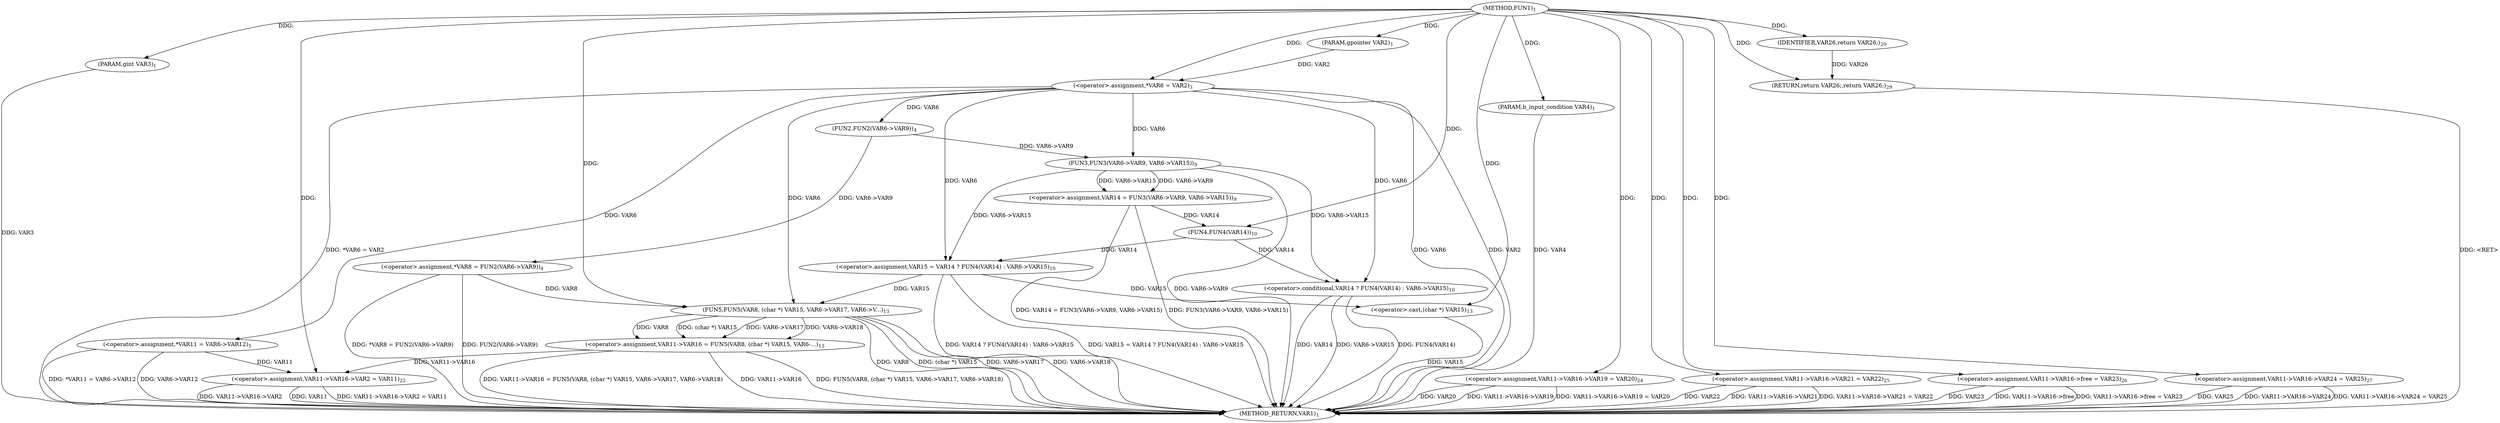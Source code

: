 digraph "FUN1" {  
"8" [label = <(METHOD,FUN1)<SUB>1</SUB>> ]
"102" [label = <(METHOD_RETURN,VAR1)<SUB>1</SUB>> ]
"9" [label = <(PARAM,gpointer VAR2)<SUB>1</SUB>> ]
"10" [label = <(PARAM,gint VAR3)<SUB>1</SUB>> ]
"11" [label = <(PARAM,b_input_condition VAR4)<SUB>1</SUB>> ]
"14" [label = <(&lt;operator&gt;.assignment,*VAR6 = VAR2)<SUB>3</SUB>> ]
"18" [label = <(&lt;operator&gt;.assignment,*VAR8 = FUN2(VAR6-&gt;VAR9))<SUB>4</SUB>> ]
"25" [label = <(&lt;operator&gt;.assignment,*VAR11 = VAR6-&gt;VAR12)<SUB>5</SUB>> ]
"32" [label = <(&lt;operator&gt;.assignment,VAR14 = FUN3(VAR6-&gt;VAR9, VAR6-&gt;VAR15))<SUB>9</SUB>> ]
"41" [label = <(&lt;operator&gt;.assignment,VAR15 = VAR14 ? FUN4(VAR14) : VAR6-&gt;VAR15)<SUB>10</SUB>> ]
"50" [label = <(&lt;operator&gt;.assignment,VAR11-&gt;VAR16 = FUN5(VAR8, (char *) VAR15, VAR6-...)<SUB>13</SUB>> ]
"65" [label = <(&lt;operator&gt;.assignment,VAR11-&gt;VAR16-&gt;VAR2 = VAR11)<SUB>22</SUB>> ]
"72" [label = <(&lt;operator&gt;.assignment,VAR11-&gt;VAR16-&gt;VAR19 = VAR20)<SUB>24</SUB>> ]
"79" [label = <(&lt;operator&gt;.assignment,VAR11-&gt;VAR16-&gt;VAR21 = VAR22)<SUB>25</SUB>> ]
"86" [label = <(&lt;operator&gt;.assignment,VAR11-&gt;VAR16-&gt;free = VAR23)<SUB>26</SUB>> ]
"93" [label = <(&lt;operator&gt;.assignment,VAR11-&gt;VAR16-&gt;VAR24 = VAR25)<SUB>27</SUB>> ]
"100" [label = <(RETURN,return VAR26;,return VAR26;)<SUB>29</SUB>> ]
"101" [label = <(IDENTIFIER,VAR26,return VAR26;)<SUB>29</SUB>> ]
"20" [label = <(FUN2,FUN2(VAR6-&gt;VAR9))<SUB>4</SUB>> ]
"34" [label = <(FUN3,FUN3(VAR6-&gt;VAR9, VAR6-&gt;VAR15))<SUB>9</SUB>> ]
"43" [label = <(&lt;operator&gt;.conditional,VAR14 ? FUN4(VAR14) : VAR6-&gt;VAR15)<SUB>10</SUB>> ]
"54" [label = <(FUN5,FUN5(VAR8, (char *) VAR15, VAR6-&gt;VAR17, VAR6-&gt;V...)<SUB>13</SUB>> ]
"45" [label = <(FUN4,FUN4(VAR14))<SUB>10</SUB>> ]
"56" [label = <(&lt;operator&gt;.cast,(char *) VAR15)<SUB>13</SUB>> ]
  "100" -> "102"  [ label = "DDG: &lt;RET&gt;"] 
  "10" -> "102"  [ label = "DDG: VAR3"] 
  "11" -> "102"  [ label = "DDG: VAR4"] 
  "14" -> "102"  [ label = "DDG: VAR6"] 
  "14" -> "102"  [ label = "DDG: VAR2"] 
  "14" -> "102"  [ label = "DDG: *VAR6 = VAR2"] 
  "18" -> "102"  [ label = "DDG: FUN2(VAR6-&gt;VAR9)"] 
  "18" -> "102"  [ label = "DDG: *VAR8 = FUN2(VAR6-&gt;VAR9)"] 
  "25" -> "102"  [ label = "DDG: VAR6-&gt;VAR12"] 
  "25" -> "102"  [ label = "DDG: *VAR11 = VAR6-&gt;VAR12"] 
  "34" -> "102"  [ label = "DDG: VAR6-&gt;VAR9"] 
  "32" -> "102"  [ label = "DDG: FUN3(VAR6-&gt;VAR9, VAR6-&gt;VAR15)"] 
  "32" -> "102"  [ label = "DDG: VAR14 = FUN3(VAR6-&gt;VAR9, VAR6-&gt;VAR15)"] 
  "43" -> "102"  [ label = "DDG: VAR14"] 
  "43" -> "102"  [ label = "DDG: VAR6-&gt;VAR15"] 
  "43" -> "102"  [ label = "DDG: FUN4(VAR14)"] 
  "41" -> "102"  [ label = "DDG: VAR14 ? FUN4(VAR14) : VAR6-&gt;VAR15"] 
  "41" -> "102"  [ label = "DDG: VAR15 = VAR14 ? FUN4(VAR14) : VAR6-&gt;VAR15"] 
  "50" -> "102"  [ label = "DDG: VAR11-&gt;VAR16"] 
  "54" -> "102"  [ label = "DDG: VAR8"] 
  "56" -> "102"  [ label = "DDG: VAR15"] 
  "54" -> "102"  [ label = "DDG: (char *) VAR15"] 
  "54" -> "102"  [ label = "DDG: VAR6-&gt;VAR17"] 
  "54" -> "102"  [ label = "DDG: VAR6-&gt;VAR18"] 
  "50" -> "102"  [ label = "DDG: FUN5(VAR8, (char *) VAR15, VAR6-&gt;VAR17, VAR6-&gt;VAR18)"] 
  "50" -> "102"  [ label = "DDG: VAR11-&gt;VAR16 = FUN5(VAR8, (char *) VAR15, VAR6-&gt;VAR17, VAR6-&gt;VAR18)"] 
  "65" -> "102"  [ label = "DDG: VAR11-&gt;VAR16-&gt;VAR2"] 
  "65" -> "102"  [ label = "DDG: VAR11"] 
  "65" -> "102"  [ label = "DDG: VAR11-&gt;VAR16-&gt;VAR2 = VAR11"] 
  "72" -> "102"  [ label = "DDG: VAR11-&gt;VAR16-&gt;VAR19"] 
  "72" -> "102"  [ label = "DDG: VAR11-&gt;VAR16-&gt;VAR19 = VAR20"] 
  "79" -> "102"  [ label = "DDG: VAR11-&gt;VAR16-&gt;VAR21"] 
  "79" -> "102"  [ label = "DDG: VAR11-&gt;VAR16-&gt;VAR21 = VAR22"] 
  "86" -> "102"  [ label = "DDG: VAR11-&gt;VAR16-&gt;free"] 
  "86" -> "102"  [ label = "DDG: VAR11-&gt;VAR16-&gt;free = VAR23"] 
  "93" -> "102"  [ label = "DDG: VAR11-&gt;VAR16-&gt;VAR24"] 
  "93" -> "102"  [ label = "DDG: VAR11-&gt;VAR16-&gt;VAR24 = VAR25"] 
  "86" -> "102"  [ label = "DDG: VAR23"] 
  "79" -> "102"  [ label = "DDG: VAR22"] 
  "93" -> "102"  [ label = "DDG: VAR25"] 
  "72" -> "102"  [ label = "DDG: VAR20"] 
  "8" -> "9"  [ label = "DDG: "] 
  "8" -> "10"  [ label = "DDG: "] 
  "8" -> "11"  [ label = "DDG: "] 
  "9" -> "14"  [ label = "DDG: VAR2"] 
  "8" -> "14"  [ label = "DDG: "] 
  "20" -> "18"  [ label = "DDG: VAR6-&gt;VAR9"] 
  "14" -> "25"  [ label = "DDG: VAR6"] 
  "34" -> "32"  [ label = "DDG: VAR6-&gt;VAR9"] 
  "34" -> "32"  [ label = "DDG: VAR6-&gt;VAR15"] 
  "45" -> "41"  [ label = "DDG: VAR14"] 
  "14" -> "41"  [ label = "DDG: VAR6"] 
  "34" -> "41"  [ label = "DDG: VAR6-&gt;VAR15"] 
  "54" -> "50"  [ label = "DDG: VAR8"] 
  "54" -> "50"  [ label = "DDG: (char *) VAR15"] 
  "54" -> "50"  [ label = "DDG: VAR6-&gt;VAR17"] 
  "54" -> "50"  [ label = "DDG: VAR6-&gt;VAR18"] 
  "25" -> "65"  [ label = "DDG: VAR11"] 
  "50" -> "65"  [ label = "DDG: VAR11-&gt;VAR16"] 
  "8" -> "65"  [ label = "DDG: "] 
  "8" -> "72"  [ label = "DDG: "] 
  "8" -> "79"  [ label = "DDG: "] 
  "8" -> "86"  [ label = "DDG: "] 
  "8" -> "93"  [ label = "DDG: "] 
  "101" -> "100"  [ label = "DDG: VAR26"] 
  "8" -> "100"  [ label = "DDG: "] 
  "8" -> "101"  [ label = "DDG: "] 
  "14" -> "20"  [ label = "DDG: VAR6"] 
  "14" -> "34"  [ label = "DDG: VAR6"] 
  "20" -> "34"  [ label = "DDG: VAR6-&gt;VAR9"] 
  "45" -> "43"  [ label = "DDG: VAR14"] 
  "14" -> "43"  [ label = "DDG: VAR6"] 
  "34" -> "43"  [ label = "DDG: VAR6-&gt;VAR15"] 
  "18" -> "54"  [ label = "DDG: VAR8"] 
  "8" -> "54"  [ label = "DDG: "] 
  "41" -> "54"  [ label = "DDG: VAR15"] 
  "14" -> "54"  [ label = "DDG: VAR6"] 
  "32" -> "45"  [ label = "DDG: VAR14"] 
  "8" -> "45"  [ label = "DDG: "] 
  "41" -> "56"  [ label = "DDG: VAR15"] 
  "8" -> "56"  [ label = "DDG: "] 
}
